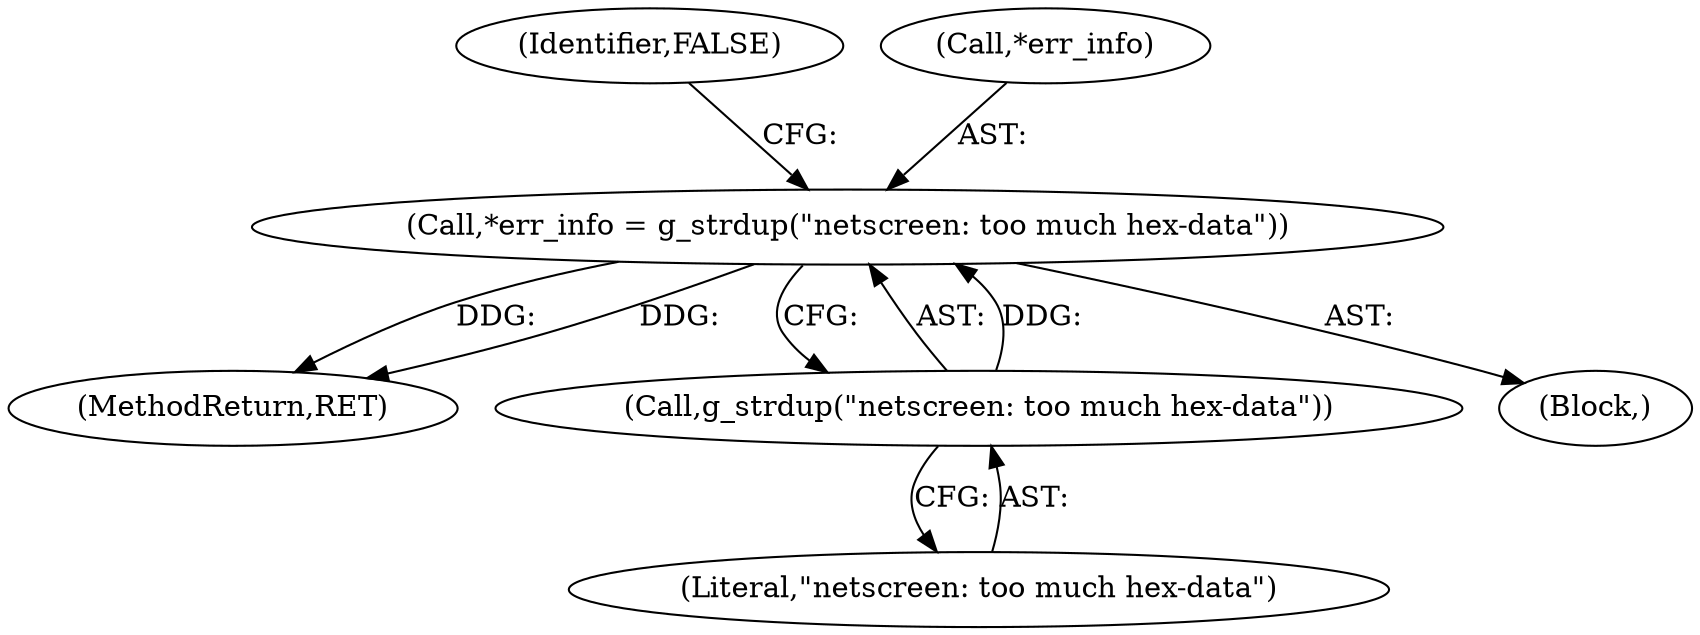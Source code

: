 digraph "0_wireshark_11edc83b98a61e890d7bb01855389d40e984ea82@API" {
"1000341" [label="(Call,*err_info = g_strdup(\"netscreen: too much hex-data\"))"];
"1000344" [label="(Call,g_strdup(\"netscreen: too much hex-data\"))"];
"1000347" [label="(Identifier,FALSE)"];
"1000342" [label="(Call,*err_info)"];
"1000341" [label="(Call,*err_info = g_strdup(\"netscreen: too much hex-data\"))"];
"1000345" [label="(Literal,\"netscreen: too much hex-data\")"];
"1000422" [label="(MethodReturn,RET)"];
"1000344" [label="(Call,g_strdup(\"netscreen: too much hex-data\"))"];
"1000336" [label="(Block,)"];
"1000341" -> "1000336"  [label="AST: "];
"1000341" -> "1000344"  [label="CFG: "];
"1000342" -> "1000341"  [label="AST: "];
"1000344" -> "1000341"  [label="AST: "];
"1000347" -> "1000341"  [label="CFG: "];
"1000341" -> "1000422"  [label="DDG: "];
"1000341" -> "1000422"  [label="DDG: "];
"1000344" -> "1000341"  [label="DDG: "];
"1000344" -> "1000345"  [label="CFG: "];
"1000345" -> "1000344"  [label="AST: "];
}
